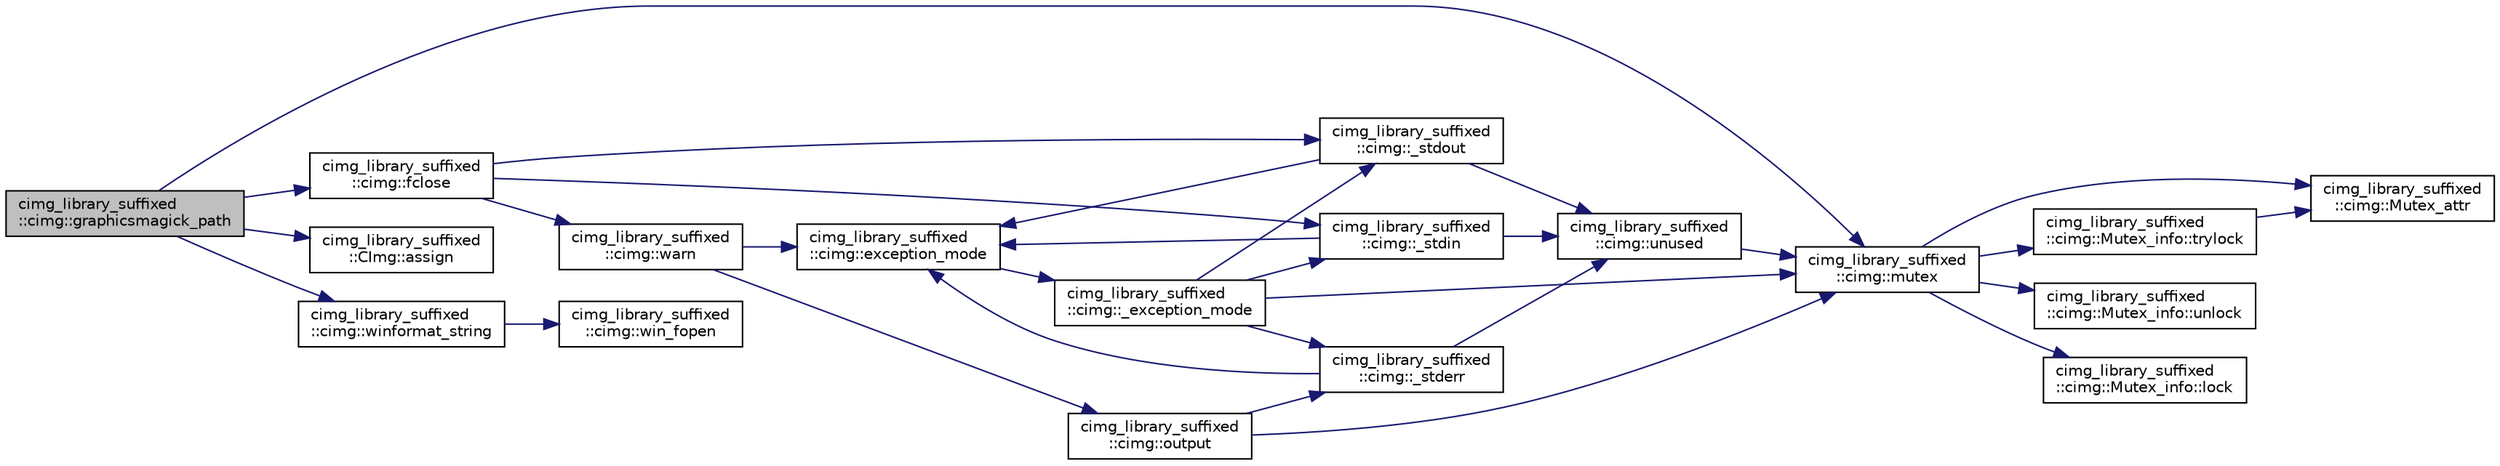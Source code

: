 digraph "cimg_library_suffixed::cimg::graphicsmagick_path"
{
  edge [fontname="Helvetica",fontsize="10",labelfontname="Helvetica",labelfontsize="10"];
  node [fontname="Helvetica",fontsize="10",shape=record];
  rankdir="LR";
  Node1876 [label="cimg_library_suffixed\l::cimg::graphicsmagick_path",height=0.2,width=0.4,color="black", fillcolor="grey75", style="filled", fontcolor="black"];
  Node1876 -> Node1877 [color="midnightblue",fontsize="10",style="solid",fontname="Helvetica"];
  Node1877 [label="cimg_library_suffixed\l::cimg::mutex",height=0.2,width=0.4,color="black", fillcolor="white", style="filled",URL="$namespacecimg__library__suffixed_1_1cimg.html#a9e739e4b4ac058abfba069466617b914"];
  Node1877 -> Node1878 [color="midnightblue",fontsize="10",style="solid",fontname="Helvetica"];
  Node1878 [label="cimg_library_suffixed\l::cimg::Mutex_attr",height=0.2,width=0.4,color="black", fillcolor="white", style="filled",URL="$namespacecimg__library__suffixed_1_1cimg.html#aa0e1bc96ae6e235dc5b67b8b0a466166"];
  Node1877 -> Node1879 [color="midnightblue",fontsize="10",style="solid",fontname="Helvetica"];
  Node1879 [label="cimg_library_suffixed\l::cimg::Mutex_info::unlock",height=0.2,width=0.4,color="black", fillcolor="white", style="filled",URL="$structcimg__library__suffixed_1_1cimg_1_1_mutex__info.html#afac3fa5f107ad4795fb867050f616555"];
  Node1877 -> Node1880 [color="midnightblue",fontsize="10",style="solid",fontname="Helvetica"];
  Node1880 [label="cimg_library_suffixed\l::cimg::Mutex_info::lock",height=0.2,width=0.4,color="black", fillcolor="white", style="filled",URL="$structcimg__library__suffixed_1_1cimg_1_1_mutex__info.html#a6cc8e26847a1aa649febed03d70182e7"];
  Node1877 -> Node1881 [color="midnightblue",fontsize="10",style="solid",fontname="Helvetica"];
  Node1881 [label="cimg_library_suffixed\l::cimg::Mutex_info::trylock",height=0.2,width=0.4,color="black", fillcolor="white", style="filled",URL="$structcimg__library__suffixed_1_1cimg_1_1_mutex__info.html#a9bf4ed1e1dfe6f28fa6250cd04f3c900"];
  Node1881 -> Node1878 [color="midnightblue",fontsize="10",style="solid",fontname="Helvetica"];
  Node1876 -> Node1882 [color="midnightblue",fontsize="10",style="solid",fontname="Helvetica"];
  Node1882 [label="cimg_library_suffixed\l::CImg::assign",height=0.2,width=0.4,color="black", fillcolor="white", style="filled",URL="$structcimg__library__suffixed_1_1_c_img.html#a82cf529dfcb37cbd01ad7f9bd76795d7",tooltip="Construct empty image . "];
  Node1876 -> Node1883 [color="midnightblue",fontsize="10",style="solid",fontname="Helvetica"];
  Node1883 [label="cimg_library_suffixed\l::cimg::fclose",height=0.2,width=0.4,color="black", fillcolor="white", style="filled",URL="$namespacecimg__library__suffixed_1_1cimg.html#ac436b94e6ffef5fd420bb3d7c05fd416",tooltip="Close a file. "];
  Node1883 -> Node1884 [color="midnightblue",fontsize="10",style="solid",fontname="Helvetica"];
  Node1884 [label="cimg_library_suffixed\l::cimg::warn",height=0.2,width=0.4,color="black", fillcolor="white", style="filled",URL="$namespacecimg__library__suffixed_1_1cimg.html#acfd3624d72ed7f79c82ec45646c685e7",tooltip="Display a warning message on the default output stream. "];
  Node1884 -> Node1885 [color="midnightblue",fontsize="10",style="solid",fontname="Helvetica"];
  Node1885 [label="cimg_library_suffixed\l::cimg::exception_mode",height=0.2,width=0.4,color="black", fillcolor="white", style="filled",URL="$namespacecimg__library__suffixed_1_1cimg.html#aeafab144366eddd11360f32f468fa4af",tooltip="Set current  exception mode. "];
  Node1885 -> Node1886 [color="midnightblue",fontsize="10",style="solid",fontname="Helvetica"];
  Node1886 [label="cimg_library_suffixed\l::cimg::_exception_mode",height=0.2,width=0.4,color="black", fillcolor="white", style="filled",URL="$namespacecimg__library__suffixed_1_1cimg.html#a6c578f866de2be9be7e385d693c758c8"];
  Node1886 -> Node1877 [color="midnightblue",fontsize="10",style="solid",fontname="Helvetica"];
  Node1886 -> Node1887 [color="midnightblue",fontsize="10",style="solid",fontname="Helvetica"];
  Node1887 [label="cimg_library_suffixed\l::cimg::_stdin",height=0.2,width=0.4,color="black", fillcolor="white", style="filled",URL="$namespacecimg__library__suffixed_1_1cimg.html#a01a3b743897290604513ea6d847c9886"];
  Node1887 -> Node1888 [color="midnightblue",fontsize="10",style="solid",fontname="Helvetica"];
  Node1888 [label="cimg_library_suffixed\l::cimg::unused",height=0.2,width=0.4,color="black", fillcolor="white", style="filled",URL="$namespacecimg__library__suffixed_1_1cimg.html#a79aef0cbcf66ceb71c2b74cb66b4deb2",tooltip="Avoid warning messages due to unused parameters. Do nothing actually. "];
  Node1888 -> Node1877 [color="midnightblue",fontsize="10",style="solid",fontname="Helvetica"];
  Node1887 -> Node1885 [color="midnightblue",fontsize="10",style="solid",fontname="Helvetica"];
  Node1886 -> Node1889 [color="midnightblue",fontsize="10",style="solid",fontname="Helvetica"];
  Node1889 [label="cimg_library_suffixed\l::cimg::_stdout",height=0.2,width=0.4,color="black", fillcolor="white", style="filled",URL="$namespacecimg__library__suffixed_1_1cimg.html#a493220746e5df3466568bd7862825008"];
  Node1889 -> Node1888 [color="midnightblue",fontsize="10",style="solid",fontname="Helvetica"];
  Node1889 -> Node1885 [color="midnightblue",fontsize="10",style="solid",fontname="Helvetica"];
  Node1886 -> Node1890 [color="midnightblue",fontsize="10",style="solid",fontname="Helvetica"];
  Node1890 [label="cimg_library_suffixed\l::cimg::_stderr",height=0.2,width=0.4,color="black", fillcolor="white", style="filled",URL="$namespacecimg__library__suffixed_1_1cimg.html#aab8db7528c32a8fd3a3dc471e662782e"];
  Node1890 -> Node1888 [color="midnightblue",fontsize="10",style="solid",fontname="Helvetica"];
  Node1890 -> Node1885 [color="midnightblue",fontsize="10",style="solid",fontname="Helvetica"];
  Node1884 -> Node1891 [color="midnightblue",fontsize="10",style="solid",fontname="Helvetica"];
  Node1891 [label="cimg_library_suffixed\l::cimg::output",height=0.2,width=0.4,color="black", fillcolor="white", style="filled",URL="$namespacecimg__library__suffixed_1_1cimg.html#ada686776cc71803df391eea79cd1b3e5",tooltip="Get/set default output stream for the  library messages. "];
  Node1891 -> Node1877 [color="midnightblue",fontsize="10",style="solid",fontname="Helvetica"];
  Node1891 -> Node1890 [color="midnightblue",fontsize="10",style="solid",fontname="Helvetica"];
  Node1883 -> Node1887 [color="midnightblue",fontsize="10",style="solid",fontname="Helvetica"];
  Node1883 -> Node1889 [color="midnightblue",fontsize="10",style="solid",fontname="Helvetica"];
  Node1876 -> Node1892 [color="midnightblue",fontsize="10",style="solid",fontname="Helvetica"];
  Node1892 [label="cimg_library_suffixed\l::cimg::winformat_string",height=0.2,width=0.4,color="black", fillcolor="white", style="filled",URL="$namespacecimg__library__suffixed_1_1cimg.html#a1b401761f9f3c1d01de8ec6ef6bec731"];
  Node1892 -> Node1893 [color="midnightblue",fontsize="10",style="solid",fontname="Helvetica"];
  Node1893 [label="cimg_library_suffixed\l::cimg::win_fopen",height=0.2,width=0.4,color="black", fillcolor="white", style="filled",URL="$namespacecimg__library__suffixed_1_1cimg.html#a9d486931d7eb759c7268b09a62cd3d28"];
}
